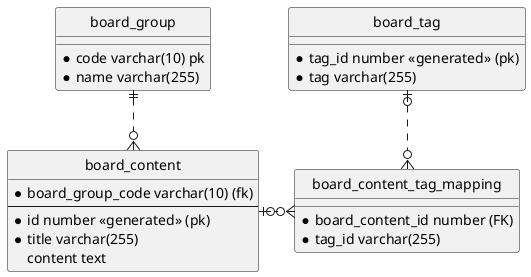 @startuml
hide circle

skinparam linetype ortho

entity "board_group" as e01 {
  *code varchar(10) pk
  *name varchar(255)
}

entity "board_content" as e02 {
  *board_group_code varchar(10) (fk)
  ---
  *id number <<generated>> (pk)
  *title varchar(255)
  content text
}

entity "board_content_tag_mapping" as e03 {
  *board_content_id number (FK)  
  *tag_id varchar(255)
}


entity "board_tag" as e04 {
  *tag_id number <<generated>> (pk)
  *tag varchar(255)
}

e01 ||..o{ e02
e02 |o.r.o{ e03
e03 }o.u.o| e04

@enduml
